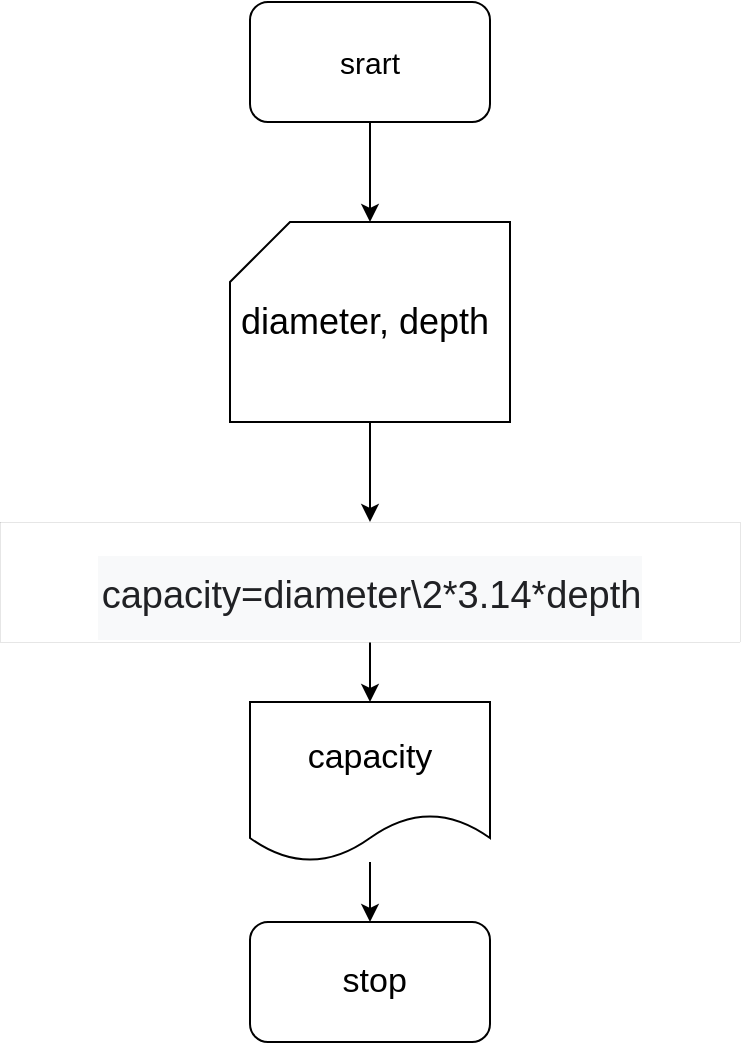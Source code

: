 <mxfile version="22.1.3" type="github">
  <diagram name="Page-1" id="KPDfs5Kcc8wOUKfkbuWf">
    <mxGraphModel dx="794" dy="464" grid="1" gridSize="10" guides="1" tooltips="1" connect="1" arrows="1" fold="1" page="1" pageScale="1" pageWidth="850" pageHeight="1100" math="0" shadow="0">
      <root>
        <mxCell id="0" />
        <mxCell id="1" parent="0" />
        <mxCell id="zxfCZuzH31YU9lyxvgSR-2" style="edgeStyle=orthogonalEdgeStyle;rounded=0;orthogonalLoop=1;jettySize=auto;html=1;" parent="1" source="zxfCZuzH31YU9lyxvgSR-1" edge="1">
          <mxGeometry relative="1" as="geometry">
            <mxPoint x="390" y="120" as="targetPoint" />
          </mxGeometry>
        </mxCell>
        <mxCell id="zxfCZuzH31YU9lyxvgSR-1" value="&lt;font style=&quot;font-size: 15px;&quot;&gt;srart&lt;/font&gt;" style="rounded=1;whiteSpace=wrap;html=1;" parent="1" vertex="1">
          <mxGeometry x="330" y="10" width="120" height="60" as="geometry" />
        </mxCell>
        <mxCell id="zuKsGCyAHtJXmE6VIKu5-3" style="edgeStyle=orthogonalEdgeStyle;rounded=0;orthogonalLoop=1;jettySize=auto;html=1;exitX=0.5;exitY=1;exitDx=0;exitDy=0;exitPerimeter=0;entryX=0.5;entryY=0;entryDx=0;entryDy=0;" edge="1" parent="1" source="zuKsGCyAHtJXmE6VIKu5-1" target="zuKsGCyAHtJXmE6VIKu5-2">
          <mxGeometry relative="1" as="geometry" />
        </mxCell>
        <mxCell id="zuKsGCyAHtJXmE6VIKu5-1" value="&lt;font style=&quot;font-size: 18px;&quot;&gt;diameter, depth&amp;nbsp;&lt;/font&gt;" style="shape=card;whiteSpace=wrap;html=1;" vertex="1" parent="1">
          <mxGeometry x="320" y="120" width="140" height="100" as="geometry" />
        </mxCell>
        <mxCell id="zuKsGCyAHtJXmE6VIKu5-5" value="" style="edgeStyle=orthogonalEdgeStyle;rounded=0;orthogonalLoop=1;jettySize=auto;html=1;" edge="1" parent="1" source="zuKsGCyAHtJXmE6VIKu5-2">
          <mxGeometry relative="1" as="geometry">
            <mxPoint x="390" y="360" as="targetPoint" />
            <Array as="points">
              <mxPoint x="390" y="360" />
              <mxPoint x="390" y="360" />
            </Array>
          </mxGeometry>
        </mxCell>
        <mxCell id="zuKsGCyAHtJXmE6VIKu5-2" value="&lt;br&gt;&lt;pre style=&quot;unicode-bidi: isolate; line-height: 36px; background-color: rgb(248, 249, 250); border: none; padding: 2px 0px 2px 0.14em; position: relative; margin: -2px 0px; resize: none; font-family: inherit; overflow: hidden; text-align: left; width: 270px; overflow-wrap: break-word; color: rgb(32, 33, 36); font-style: normal; font-variant-ligatures: normal; font-variant-caps: normal; font-weight: 400; letter-spacing: normal; orphans: 2; text-indent: 0px; text-transform: none; widows: 2; word-spacing: 0px; -webkit-text-stroke-width: 0px; text-decoration-thickness: initial; text-decoration-style: initial; text-decoration-color: initial;&quot; dir=&quot;ltr&quot; data-ved=&quot;2ahUKEwj2mrie-NWCAxXp8LsIHVZ4AEwQ3ewLegQIBRAP&quot; id=&quot;tw-target-text&quot; data-placeholder=&quot;תרגום&quot; class=&quot;tw-data-text tw-text-large tw-ta&quot;&gt;&lt;span style=&quot;&quot; lang=&quot;en&quot; class=&quot;Y2IQFc&quot;&gt;&lt;font style=&quot;font-size: 19px;&quot;&gt;capacity=diameter\2*3.14*depth&lt;/font&gt;&lt;/span&gt;&lt;/pre&gt;" style="rounded=0;whiteSpace=wrap;html=1;strokeWidth=0;" vertex="1" parent="1">
          <mxGeometry x="205" y="270" width="370" height="60" as="geometry" />
        </mxCell>
        <mxCell id="zuKsGCyAHtJXmE6VIKu5-7" value="" style="edgeStyle=orthogonalEdgeStyle;rounded=0;orthogonalLoop=1;jettySize=auto;html=1;" edge="1" parent="1" source="zuKsGCyAHtJXmE6VIKu5-4">
          <mxGeometry relative="1" as="geometry">
            <mxPoint x="390" y="470" as="targetPoint" />
          </mxGeometry>
        </mxCell>
        <mxCell id="zuKsGCyAHtJXmE6VIKu5-4" value="&lt;font style=&quot;font-size: 17px;&quot;&gt;capacity&lt;/font&gt;" style="shape=document;whiteSpace=wrap;html=1;boundedLbl=1;" vertex="1" parent="1">
          <mxGeometry x="330" y="360" width="120" height="80" as="geometry" />
        </mxCell>
        <mxCell id="zuKsGCyAHtJXmE6VIKu5-9" style="edgeStyle=orthogonalEdgeStyle;rounded=0;orthogonalLoop=1;jettySize=auto;html=1;exitX=0.75;exitY=0;exitDx=0;exitDy=0;" edge="1" parent="1" source="zuKsGCyAHtJXmE6VIKu5-6">
          <mxGeometry relative="1" as="geometry">
            <mxPoint x="420" y="490" as="targetPoint" />
          </mxGeometry>
        </mxCell>
        <mxCell id="zuKsGCyAHtJXmE6VIKu5-6" value="&lt;font style=&quot;font-size: 17px;&quot;&gt;&amp;nbsp;stop&lt;/font&gt;" style="rounded=1;whiteSpace=wrap;html=1;" vertex="1" parent="1">
          <mxGeometry x="330" y="470" width="120" height="60" as="geometry" />
        </mxCell>
      </root>
    </mxGraphModel>
  </diagram>
</mxfile>
